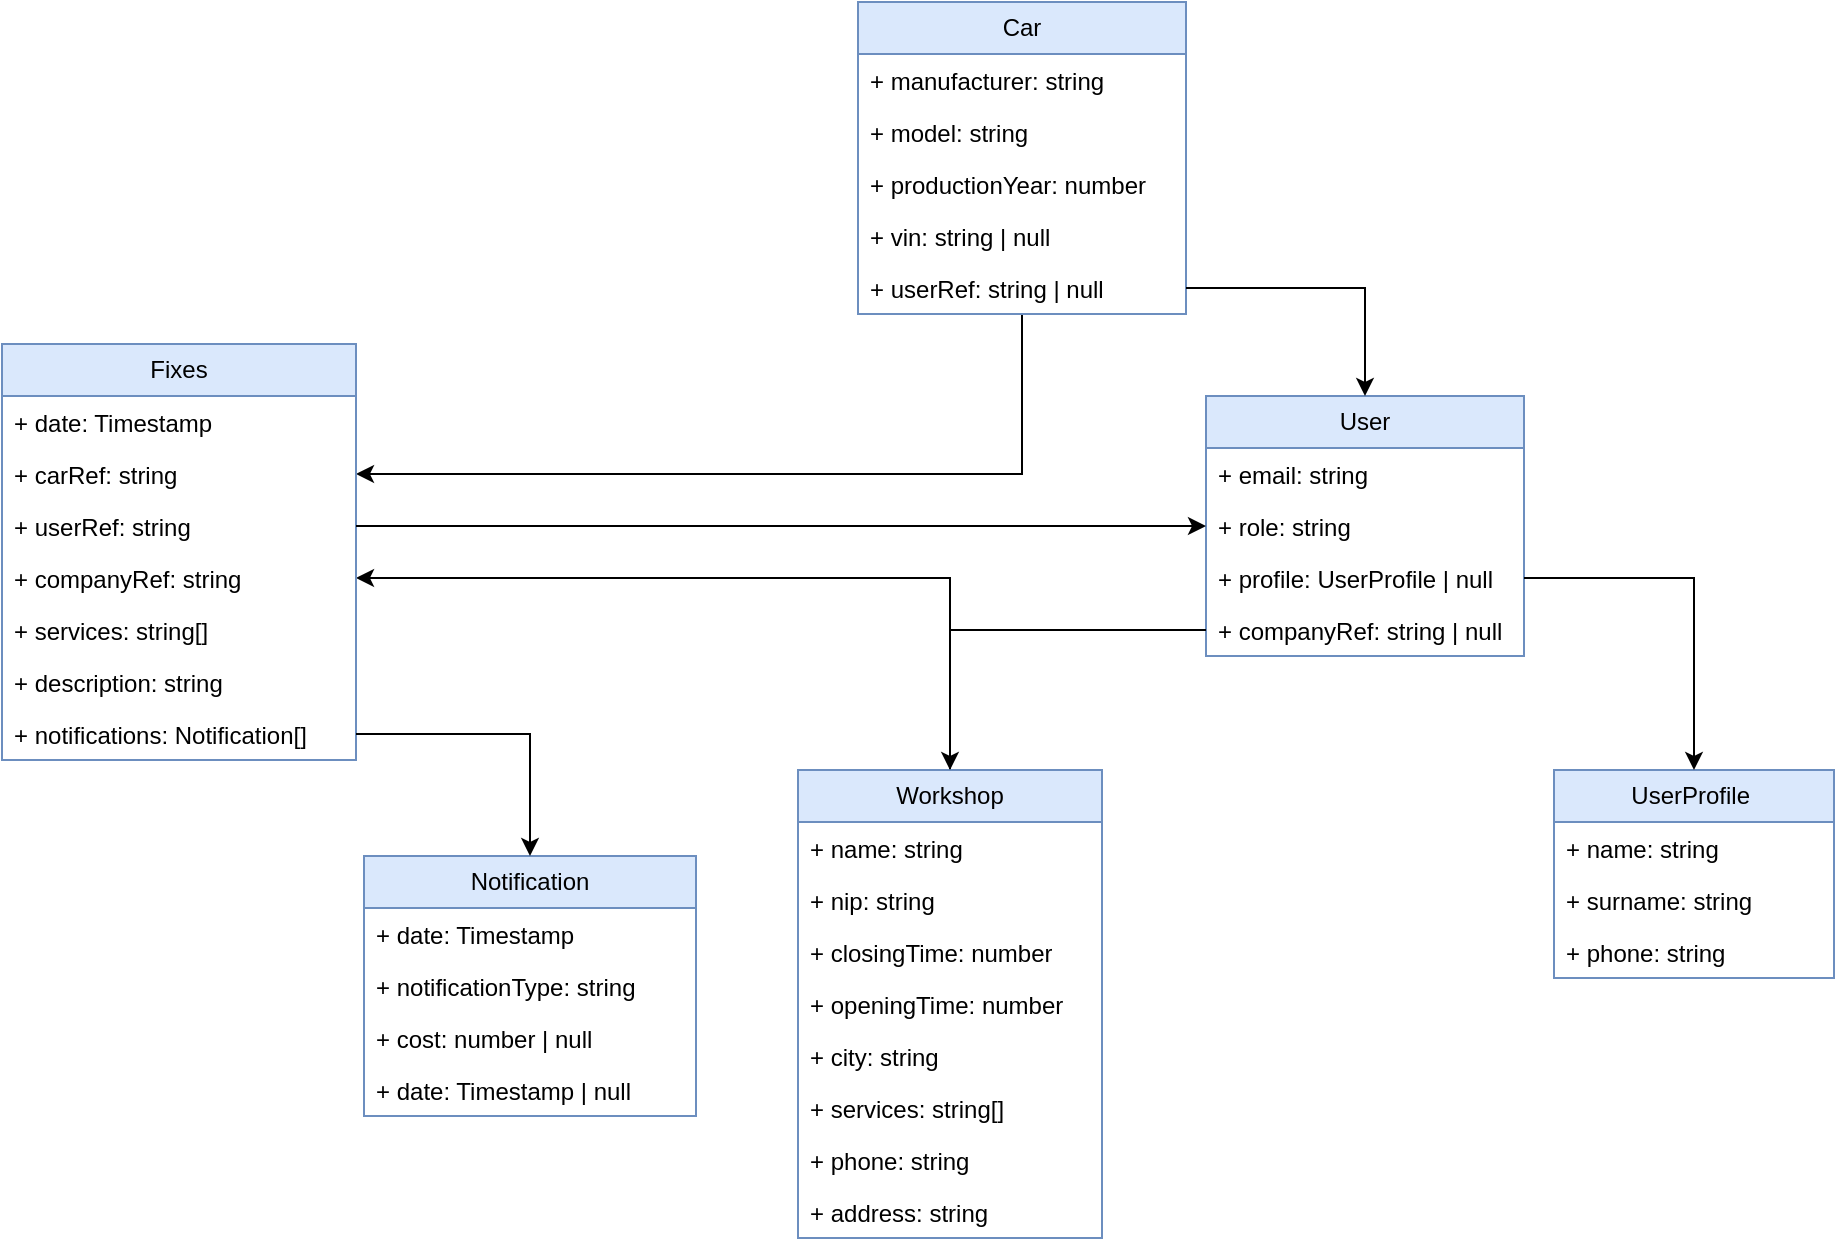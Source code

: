 <mxfile version="24.8.4">
  <diagram name="Strona-1" id="tldoz6g2rVu775Lm_7o6">
    <mxGraphModel dx="1805" dy="1131" grid="0" gridSize="10" guides="1" tooltips="1" connect="1" arrows="1" fold="1" page="1" pageScale="1" pageWidth="1654" pageHeight="1169" background="none" math="0" shadow="0">
      <root>
        <mxCell id="0" />
        <mxCell id="1" parent="0" />
        <mxCell id="A4mAzVhH9U10jLdvzynZ-43" style="edgeStyle=orthogonalEdgeStyle;rounded=0;orthogonalLoop=1;jettySize=auto;html=1;" edge="1" parent="1" source="A4mAzVhH9U10jLdvzynZ-1" target="A4mAzVhH9U10jLdvzynZ-40">
          <mxGeometry relative="1" as="geometry" />
        </mxCell>
        <mxCell id="A4mAzVhH9U10jLdvzynZ-1" value="Car" style="swimlane;fontStyle=0;childLayout=stackLayout;horizontal=1;startSize=26;fillColor=#dae8fc;horizontalStack=0;resizeParent=1;resizeParentMax=0;resizeLast=0;collapsible=1;marginBottom=0;whiteSpace=wrap;html=1;strokeColor=#6c8ebf;" vertex="1" parent="1">
          <mxGeometry x="1020" y="254" width="164" height="156" as="geometry" />
        </mxCell>
        <mxCell id="A4mAzVhH9U10jLdvzynZ-2" value="+ manufacturer: string" style="text;strokeColor=none;fillColor=none;align=left;verticalAlign=top;spacingLeft=4;spacingRight=4;overflow=hidden;rotatable=0;points=[[0,0.5],[1,0.5]];portConstraint=eastwest;whiteSpace=wrap;html=1;" vertex="1" parent="A4mAzVhH9U10jLdvzynZ-1">
          <mxGeometry y="26" width="164" height="26" as="geometry" />
        </mxCell>
        <mxCell id="A4mAzVhH9U10jLdvzynZ-17" value="+ model: string" style="text;strokeColor=none;fillColor=none;align=left;verticalAlign=top;spacingLeft=4;spacingRight=4;overflow=hidden;rotatable=0;points=[[0,0.5],[1,0.5]];portConstraint=eastwest;whiteSpace=wrap;html=1;" vertex="1" parent="A4mAzVhH9U10jLdvzynZ-1">
          <mxGeometry y="52" width="164" height="26" as="geometry" />
        </mxCell>
        <mxCell id="A4mAzVhH9U10jLdvzynZ-18" value="+ productionYear: number" style="text;strokeColor=none;fillColor=none;align=left;verticalAlign=top;spacingLeft=4;spacingRight=4;overflow=hidden;rotatable=0;points=[[0,0.5],[1,0.5]];portConstraint=eastwest;whiteSpace=wrap;html=1;" vertex="1" parent="A4mAzVhH9U10jLdvzynZ-1">
          <mxGeometry y="78" width="164" height="26" as="geometry" />
        </mxCell>
        <mxCell id="A4mAzVhH9U10jLdvzynZ-3" value="+ vin: string | null" style="text;strokeColor=none;fillColor=none;align=left;verticalAlign=top;spacingLeft=4;spacingRight=4;overflow=hidden;rotatable=0;points=[[0,0.5],[1,0.5]];portConstraint=eastwest;whiteSpace=wrap;html=1;" vertex="1" parent="A4mAzVhH9U10jLdvzynZ-1">
          <mxGeometry y="104" width="164" height="26" as="geometry" />
        </mxCell>
        <mxCell id="A4mAzVhH9U10jLdvzynZ-4" value="+ userRef: string | null" style="text;strokeColor=none;fillColor=none;align=left;verticalAlign=top;spacingLeft=4;spacingRight=4;overflow=hidden;rotatable=0;points=[[0,0.5],[1,0.5]];portConstraint=eastwest;whiteSpace=wrap;html=1;" vertex="1" parent="A4mAzVhH9U10jLdvzynZ-1">
          <mxGeometry y="130" width="164" height="26" as="geometry" />
        </mxCell>
        <mxCell id="A4mAzVhH9U10jLdvzynZ-5" value="User" style="swimlane;fontStyle=0;childLayout=stackLayout;horizontal=1;startSize=26;horizontalStack=0;resizeParent=1;resizeParentMax=0;resizeLast=0;collapsible=1;marginBottom=0;whiteSpace=wrap;html=1;fillColor=#dae8fc;strokeColor=#6c8ebf;" vertex="1" parent="1">
          <mxGeometry x="1194" y="451" width="159" height="130" as="geometry" />
        </mxCell>
        <mxCell id="A4mAzVhH9U10jLdvzynZ-6" value="+ email: string" style="text;strokeColor=none;fillColor=none;align=left;verticalAlign=top;spacingLeft=4;spacingRight=4;overflow=hidden;rotatable=0;points=[[0,0.5],[1,0.5]];portConstraint=eastwest;whiteSpace=wrap;html=1;" vertex="1" parent="A4mAzVhH9U10jLdvzynZ-5">
          <mxGeometry y="26" width="159" height="26" as="geometry" />
        </mxCell>
        <mxCell id="A4mAzVhH9U10jLdvzynZ-7" value="+ role: string" style="text;strokeColor=none;fillColor=none;align=left;verticalAlign=top;spacingLeft=4;spacingRight=4;overflow=hidden;rotatable=0;points=[[0,0.5],[1,0.5]];portConstraint=eastwest;whiteSpace=wrap;html=1;" vertex="1" parent="A4mAzVhH9U10jLdvzynZ-5">
          <mxGeometry y="52" width="159" height="26" as="geometry" />
        </mxCell>
        <mxCell id="A4mAzVhH9U10jLdvzynZ-8" value="+ profile: UserProfile | null" style="text;strokeColor=none;fillColor=none;align=left;verticalAlign=top;spacingLeft=4;spacingRight=4;overflow=hidden;rotatable=0;points=[[0,0.5],[1,0.5]];portConstraint=eastwest;whiteSpace=wrap;html=1;" vertex="1" parent="A4mAzVhH9U10jLdvzynZ-5">
          <mxGeometry y="78" width="159" height="26" as="geometry" />
        </mxCell>
        <mxCell id="A4mAzVhH9U10jLdvzynZ-21" value="+ companyRef: string | null" style="text;strokeColor=none;fillColor=none;align=left;verticalAlign=top;spacingLeft=4;spacingRight=4;overflow=hidden;rotatable=0;points=[[0,0.5],[1,0.5]];portConstraint=eastwest;whiteSpace=wrap;html=1;" vertex="1" parent="A4mAzVhH9U10jLdvzynZ-5">
          <mxGeometry y="104" width="159" height="26" as="geometry" />
        </mxCell>
        <mxCell id="A4mAzVhH9U10jLdvzynZ-9" value="&lt;span style=&quot;text-align: left;&quot;&gt;UserProfile&amp;nbsp;&lt;/span&gt;" style="swimlane;fontStyle=0;childLayout=stackLayout;horizontal=1;startSize=26;fillColor=#dae8fc;horizontalStack=0;resizeParent=1;resizeParentMax=0;resizeLast=0;collapsible=1;marginBottom=0;whiteSpace=wrap;html=1;strokeColor=#6c8ebf;" vertex="1" parent="1">
          <mxGeometry x="1368" y="638" width="140" height="104" as="geometry" />
        </mxCell>
        <mxCell id="A4mAzVhH9U10jLdvzynZ-10" value="+ name: string" style="text;strokeColor=none;fillColor=none;align=left;verticalAlign=top;spacingLeft=4;spacingRight=4;overflow=hidden;rotatable=0;points=[[0,0.5],[1,0.5]];portConstraint=eastwest;whiteSpace=wrap;html=1;" vertex="1" parent="A4mAzVhH9U10jLdvzynZ-9">
          <mxGeometry y="26" width="140" height="26" as="geometry" />
        </mxCell>
        <mxCell id="A4mAzVhH9U10jLdvzynZ-11" value="+ surname: string" style="text;strokeColor=none;fillColor=none;align=left;verticalAlign=top;spacingLeft=4;spacingRight=4;overflow=hidden;rotatable=0;points=[[0,0.5],[1,0.5]];portConstraint=eastwest;whiteSpace=wrap;html=1;" vertex="1" parent="A4mAzVhH9U10jLdvzynZ-9">
          <mxGeometry y="52" width="140" height="26" as="geometry" />
        </mxCell>
        <mxCell id="A4mAzVhH9U10jLdvzynZ-12" value="+ phone: string" style="text;strokeColor=none;fillColor=none;align=left;verticalAlign=top;spacingLeft=4;spacingRight=4;overflow=hidden;rotatable=0;points=[[0,0.5],[1,0.5]];portConstraint=eastwest;whiteSpace=wrap;html=1;" vertex="1" parent="A4mAzVhH9U10jLdvzynZ-9">
          <mxGeometry y="78" width="140" height="26" as="geometry" />
        </mxCell>
        <mxCell id="A4mAzVhH9U10jLdvzynZ-41" style="edgeStyle=orthogonalEdgeStyle;rounded=0;orthogonalLoop=1;jettySize=auto;html=1;" edge="1" parent="1" source="A4mAzVhH9U10jLdvzynZ-13" target="A4mAzVhH9U10jLdvzynZ-34">
          <mxGeometry relative="1" as="geometry" />
        </mxCell>
        <mxCell id="A4mAzVhH9U10jLdvzynZ-13" value="Workshop" style="swimlane;fontStyle=0;childLayout=stackLayout;horizontal=1;startSize=26;fillColor=#dae8fc;horizontalStack=0;resizeParent=1;resizeParentMax=0;resizeLast=0;collapsible=1;marginBottom=0;whiteSpace=wrap;html=1;strokeColor=#6c8ebf;" vertex="1" parent="1">
          <mxGeometry x="990" y="638" width="152" height="234" as="geometry" />
        </mxCell>
        <mxCell id="A4mAzVhH9U10jLdvzynZ-14" value="+ name: string" style="text;strokeColor=none;fillColor=none;align=left;verticalAlign=top;spacingLeft=4;spacingRight=4;overflow=hidden;rotatable=0;points=[[0,0.5],[1,0.5]];portConstraint=eastwest;whiteSpace=wrap;html=1;" vertex="1" parent="A4mAzVhH9U10jLdvzynZ-13">
          <mxGeometry y="26" width="152" height="26" as="geometry" />
        </mxCell>
        <mxCell id="A4mAzVhH9U10jLdvzynZ-26" value="+ nip: string" style="text;strokeColor=none;fillColor=none;align=left;verticalAlign=top;spacingLeft=4;spacingRight=4;overflow=hidden;rotatable=0;points=[[0,0.5],[1,0.5]];portConstraint=eastwest;whiteSpace=wrap;html=1;" vertex="1" parent="A4mAzVhH9U10jLdvzynZ-13">
          <mxGeometry y="52" width="152" height="26" as="geometry" />
        </mxCell>
        <mxCell id="A4mAzVhH9U10jLdvzynZ-25" value="+ closingTime: number" style="text;strokeColor=none;fillColor=none;align=left;verticalAlign=top;spacingLeft=4;spacingRight=4;overflow=hidden;rotatable=0;points=[[0,0.5],[1,0.5]];portConstraint=eastwest;whiteSpace=wrap;html=1;" vertex="1" parent="A4mAzVhH9U10jLdvzynZ-13">
          <mxGeometry y="78" width="152" height="26" as="geometry" />
        </mxCell>
        <mxCell id="A4mAzVhH9U10jLdvzynZ-15" value="+ openingTime: number" style="text;strokeColor=none;fillColor=none;align=left;verticalAlign=top;spacingLeft=4;spacingRight=4;overflow=hidden;rotatable=0;points=[[0,0.5],[1,0.5]];portConstraint=eastwest;whiteSpace=wrap;html=1;" vertex="1" parent="A4mAzVhH9U10jLdvzynZ-13">
          <mxGeometry y="104" width="152" height="26" as="geometry" />
        </mxCell>
        <mxCell id="A4mAzVhH9U10jLdvzynZ-27" value="+ city: string" style="text;strokeColor=none;fillColor=none;align=left;verticalAlign=top;spacingLeft=4;spacingRight=4;overflow=hidden;rotatable=0;points=[[0,0.5],[1,0.5]];portConstraint=eastwest;whiteSpace=wrap;html=1;" vertex="1" parent="A4mAzVhH9U10jLdvzynZ-13">
          <mxGeometry y="130" width="152" height="26" as="geometry" />
        </mxCell>
        <mxCell id="A4mAzVhH9U10jLdvzynZ-28" value="+ services: string[]" style="text;strokeColor=none;fillColor=none;align=left;verticalAlign=top;spacingLeft=4;spacingRight=4;overflow=hidden;rotatable=0;points=[[0,0.5],[1,0.5]];portConstraint=eastwest;whiteSpace=wrap;html=1;" vertex="1" parent="A4mAzVhH9U10jLdvzynZ-13">
          <mxGeometry y="156" width="152" height="26" as="geometry" />
        </mxCell>
        <mxCell id="A4mAzVhH9U10jLdvzynZ-29" value="+ phone: string" style="text;strokeColor=none;fillColor=none;align=left;verticalAlign=top;spacingLeft=4;spacingRight=4;overflow=hidden;rotatable=0;points=[[0,0.5],[1,0.5]];portConstraint=eastwest;whiteSpace=wrap;html=1;" vertex="1" parent="A4mAzVhH9U10jLdvzynZ-13">
          <mxGeometry y="182" width="152" height="26" as="geometry" />
        </mxCell>
        <mxCell id="A4mAzVhH9U10jLdvzynZ-16" value="+ address: string" style="text;strokeColor=none;fillColor=none;align=left;verticalAlign=top;spacingLeft=4;spacingRight=4;overflow=hidden;rotatable=0;points=[[0,0.5],[1,0.5]];portConstraint=eastwest;whiteSpace=wrap;html=1;" vertex="1" parent="A4mAzVhH9U10jLdvzynZ-13">
          <mxGeometry y="208" width="152" height="26" as="geometry" />
        </mxCell>
        <mxCell id="A4mAzVhH9U10jLdvzynZ-20" style="edgeStyle=orthogonalEdgeStyle;rounded=0;orthogonalLoop=1;jettySize=auto;html=1;" edge="1" parent="1" source="A4mAzVhH9U10jLdvzynZ-4" target="A4mAzVhH9U10jLdvzynZ-5">
          <mxGeometry relative="1" as="geometry" />
        </mxCell>
        <mxCell id="A4mAzVhH9U10jLdvzynZ-24" style="edgeStyle=orthogonalEdgeStyle;rounded=0;orthogonalLoop=1;jettySize=auto;html=1;" edge="1" parent="1" source="A4mAzVhH9U10jLdvzynZ-8" target="A4mAzVhH9U10jLdvzynZ-9">
          <mxGeometry relative="1" as="geometry" />
        </mxCell>
        <mxCell id="A4mAzVhH9U10jLdvzynZ-31" style="edgeStyle=orthogonalEdgeStyle;rounded=0;orthogonalLoop=1;jettySize=auto;html=1;" edge="1" parent="1" source="A4mAzVhH9U10jLdvzynZ-21" target="A4mAzVhH9U10jLdvzynZ-13">
          <mxGeometry relative="1" as="geometry" />
        </mxCell>
        <mxCell id="A4mAzVhH9U10jLdvzynZ-32" value="Fixes" style="swimlane;fontStyle=0;childLayout=stackLayout;horizontal=1;startSize=26;fillColor=#dae8fc;horizontalStack=0;resizeParent=1;resizeParentMax=0;resizeLast=0;collapsible=1;marginBottom=0;whiteSpace=wrap;html=1;strokeColor=#6c8ebf;" vertex="1" parent="1">
          <mxGeometry x="592" y="425" width="177" height="208" as="geometry" />
        </mxCell>
        <mxCell id="A4mAzVhH9U10jLdvzynZ-33" value="+ date: Timestamp" style="text;strokeColor=none;fillColor=none;align=left;verticalAlign=top;spacingLeft=4;spacingRight=4;overflow=hidden;rotatable=0;points=[[0,0.5],[1,0.5]];portConstraint=eastwest;whiteSpace=wrap;html=1;" vertex="1" parent="A4mAzVhH9U10jLdvzynZ-32">
          <mxGeometry y="26" width="177" height="26" as="geometry" />
        </mxCell>
        <mxCell id="A4mAzVhH9U10jLdvzynZ-40" value="+ carRef: string&amp;nbsp;" style="text;strokeColor=none;fillColor=none;align=left;verticalAlign=top;spacingLeft=4;spacingRight=4;overflow=hidden;rotatable=0;points=[[0,0.5],[1,0.5]];portConstraint=eastwest;whiteSpace=wrap;html=1;" vertex="1" parent="A4mAzVhH9U10jLdvzynZ-32">
          <mxGeometry y="52" width="177" height="26" as="geometry" />
        </mxCell>
        <mxCell id="A4mAzVhH9U10jLdvzynZ-39" value="+ userRef: string" style="text;strokeColor=none;fillColor=none;align=left;verticalAlign=top;spacingLeft=4;spacingRight=4;overflow=hidden;rotatable=0;points=[[0,0.5],[1,0.5]];portConstraint=eastwest;whiteSpace=wrap;html=1;" vertex="1" parent="A4mAzVhH9U10jLdvzynZ-32">
          <mxGeometry y="78" width="177" height="26" as="geometry" />
        </mxCell>
        <mxCell id="A4mAzVhH9U10jLdvzynZ-34" value="+ companyRef: string" style="text;strokeColor=none;fillColor=none;align=left;verticalAlign=top;spacingLeft=4;spacingRight=4;overflow=hidden;rotatable=0;points=[[0,0.5],[1,0.5]];portConstraint=eastwest;whiteSpace=wrap;html=1;" vertex="1" parent="A4mAzVhH9U10jLdvzynZ-32">
          <mxGeometry y="104" width="177" height="26" as="geometry" />
        </mxCell>
        <mxCell id="A4mAzVhH9U10jLdvzynZ-37" value="+ services: string[]" style="text;strokeColor=none;fillColor=none;align=left;verticalAlign=top;spacingLeft=4;spacingRight=4;overflow=hidden;rotatable=0;points=[[0,0.5],[1,0.5]];portConstraint=eastwest;whiteSpace=wrap;html=1;" vertex="1" parent="A4mAzVhH9U10jLdvzynZ-32">
          <mxGeometry y="130" width="177" height="26" as="geometry" />
        </mxCell>
        <mxCell id="A4mAzVhH9U10jLdvzynZ-38" value="+ description: string" style="text;strokeColor=none;fillColor=none;align=left;verticalAlign=top;spacingLeft=4;spacingRight=4;overflow=hidden;rotatable=0;points=[[0,0.5],[1,0.5]];portConstraint=eastwest;whiteSpace=wrap;html=1;" vertex="1" parent="A4mAzVhH9U10jLdvzynZ-32">
          <mxGeometry y="156" width="177" height="26" as="geometry" />
        </mxCell>
        <mxCell id="A4mAzVhH9U10jLdvzynZ-35" value="+ notifications: Notification[]" style="text;strokeColor=none;fillColor=none;align=left;verticalAlign=top;spacingLeft=4;spacingRight=4;overflow=hidden;rotatable=0;points=[[0,0.5],[1,0.5]];portConstraint=eastwest;whiteSpace=wrap;html=1;" vertex="1" parent="A4mAzVhH9U10jLdvzynZ-32">
          <mxGeometry y="182" width="177" height="26" as="geometry" />
        </mxCell>
        <mxCell id="A4mAzVhH9U10jLdvzynZ-42" style="edgeStyle=orthogonalEdgeStyle;rounded=0;orthogonalLoop=1;jettySize=auto;html=1;" edge="1" parent="1" source="A4mAzVhH9U10jLdvzynZ-39" target="A4mAzVhH9U10jLdvzynZ-5">
          <mxGeometry relative="1" as="geometry" />
        </mxCell>
        <mxCell id="A4mAzVhH9U10jLdvzynZ-45" value="&lt;span style=&quot;text-align: left;&quot;&gt;Notification&lt;/span&gt;" style="swimlane;fontStyle=0;childLayout=stackLayout;horizontal=1;startSize=26;fillColor=#dae8fc;horizontalStack=0;resizeParent=1;resizeParentMax=0;resizeLast=0;collapsible=1;marginBottom=0;whiteSpace=wrap;html=1;strokeColor=#6c8ebf;" vertex="1" parent="1">
          <mxGeometry x="773" y="681" width="166" height="130" as="geometry" />
        </mxCell>
        <mxCell id="A4mAzVhH9U10jLdvzynZ-50" value="+ date: Timestamp" style="text;strokeColor=none;fillColor=none;align=left;verticalAlign=top;spacingLeft=4;spacingRight=4;overflow=hidden;rotatable=0;points=[[0,0.5],[1,0.5]];portConstraint=eastwest;whiteSpace=wrap;html=1;" vertex="1" parent="A4mAzVhH9U10jLdvzynZ-45">
          <mxGeometry y="26" width="166" height="26" as="geometry" />
        </mxCell>
        <mxCell id="A4mAzVhH9U10jLdvzynZ-47" value="+ notificationType: string" style="text;strokeColor=none;fillColor=none;align=left;verticalAlign=top;spacingLeft=4;spacingRight=4;overflow=hidden;rotatable=0;points=[[0,0.5],[1,0.5]];portConstraint=eastwest;whiteSpace=wrap;html=1;" vertex="1" parent="A4mAzVhH9U10jLdvzynZ-45">
          <mxGeometry y="52" width="166" height="26" as="geometry" />
        </mxCell>
        <mxCell id="A4mAzVhH9U10jLdvzynZ-46" value="+ cost: number | null" style="text;strokeColor=none;fillColor=none;align=left;verticalAlign=top;spacingLeft=4;spacingRight=4;overflow=hidden;rotatable=0;points=[[0,0.5],[1,0.5]];portConstraint=eastwest;whiteSpace=wrap;html=1;" vertex="1" parent="A4mAzVhH9U10jLdvzynZ-45">
          <mxGeometry y="78" width="166" height="26" as="geometry" />
        </mxCell>
        <mxCell id="A4mAzVhH9U10jLdvzynZ-48" value="+ date: Timestamp | null" style="text;strokeColor=none;fillColor=none;align=left;verticalAlign=top;spacingLeft=4;spacingRight=4;overflow=hidden;rotatable=0;points=[[0,0.5],[1,0.5]];portConstraint=eastwest;whiteSpace=wrap;html=1;" vertex="1" parent="A4mAzVhH9U10jLdvzynZ-45">
          <mxGeometry y="104" width="166" height="26" as="geometry" />
        </mxCell>
        <mxCell id="A4mAzVhH9U10jLdvzynZ-49" style="edgeStyle=orthogonalEdgeStyle;rounded=0;orthogonalLoop=1;jettySize=auto;html=1;" edge="1" parent="1" source="A4mAzVhH9U10jLdvzynZ-35" target="A4mAzVhH9U10jLdvzynZ-45">
          <mxGeometry relative="1" as="geometry" />
        </mxCell>
      </root>
    </mxGraphModel>
  </diagram>
</mxfile>
